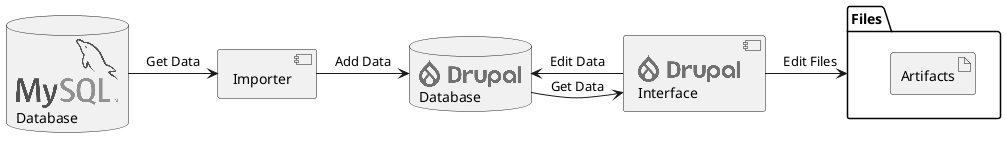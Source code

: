@startuml Arkitektura_IO-System
!include <logos/mysql>
!include <logos/drupal>

database "<$mysql>\nDatabase" as Database
component Importer
database "<$drupal>\nDatabase" as DrupalDatabase
component "<$drupal>\nInterface" as Interface
folder Files {
    artifact Artifacts
}

Database -> Importer : Get Data
Importer -> DrupalDatabase : Add Data

DrupalDatabase -> Interface : Get Data
Interface -> DrupalDatabase : Edit Data

'Files -> Interface : Get Files'
Interface -> Files : Edit Files
@enduml